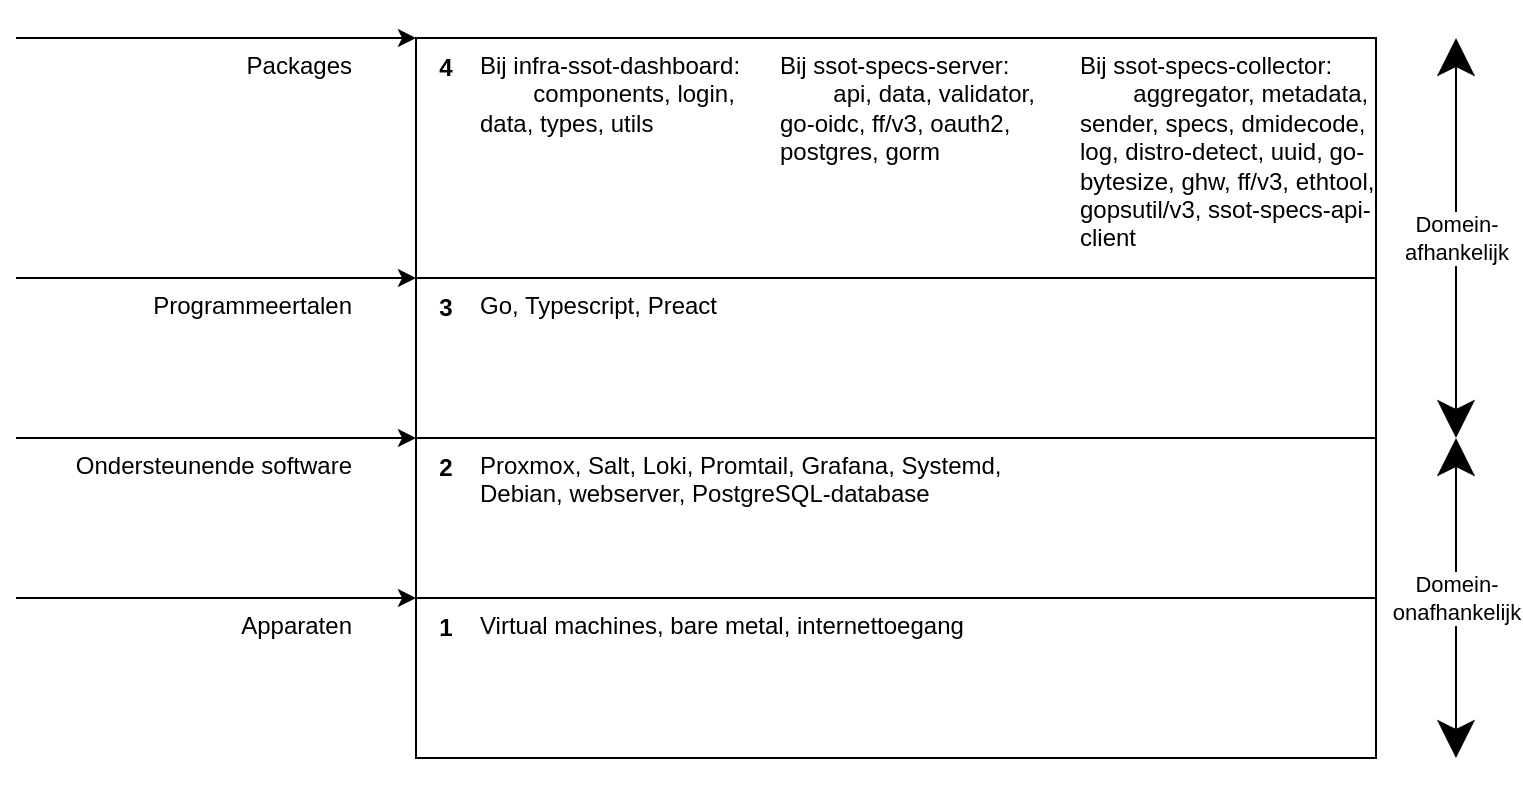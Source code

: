 <mxfile version="21.6.8" type="device">
  <diagram name="Pagina-1" id="W_41ssyrktQeLYSwjEne">
    <mxGraphModel dx="811" dy="772" grid="1" gridSize="10" guides="1" tooltips="1" connect="1" arrows="1" fold="1" page="1" pageScale="1" pageWidth="827" pageHeight="1169" math="0" shadow="0">
      <root>
        <mxCell id="0" />
        <mxCell id="1" parent="0" />
        <mxCell id="Blp9CsG1pDUJ9Vzx_RJN-4" value="" style="rounded=0;whiteSpace=wrap;html=1;fillColor=none;" parent="1" vertex="1">
          <mxGeometry x="240" y="40" width="480" height="120" as="geometry" />
        </mxCell>
        <mxCell id="Blp9CsG1pDUJ9Vzx_RJN-5" value="4" style="text;html=1;strokeColor=none;fillColor=none;align=center;verticalAlign=middle;whiteSpace=wrap;rounded=0;fontStyle=1" parent="1" vertex="1">
          <mxGeometry x="240" y="40" width="30" height="30" as="geometry" />
        </mxCell>
        <mxCell id="Blp9CsG1pDUJ9Vzx_RJN-6" value="" style="rounded=0;whiteSpace=wrap;html=1;fillColor=none;" parent="1" vertex="1">
          <mxGeometry x="240" y="160" width="480" height="80" as="geometry" />
        </mxCell>
        <mxCell id="Blp9CsG1pDUJ9Vzx_RJN-7" value="3" style="text;html=1;strokeColor=none;fillColor=none;align=center;verticalAlign=middle;whiteSpace=wrap;rounded=0;fontStyle=1" parent="1" vertex="1">
          <mxGeometry x="240" y="160" width="30" height="30" as="geometry" />
        </mxCell>
        <mxCell id="Blp9CsG1pDUJ9Vzx_RJN-8" value="" style="rounded=0;whiteSpace=wrap;html=1;fillColor=none;" parent="1" vertex="1">
          <mxGeometry x="240" y="240" width="480" height="80" as="geometry" />
        </mxCell>
        <mxCell id="Blp9CsG1pDUJ9Vzx_RJN-9" value="2" style="text;html=1;strokeColor=none;fillColor=none;align=center;verticalAlign=middle;whiteSpace=wrap;rounded=0;fontStyle=1" parent="1" vertex="1">
          <mxGeometry x="240" y="240" width="30" height="30" as="geometry" />
        </mxCell>
        <mxCell id="Blp9CsG1pDUJ9Vzx_RJN-10" value="" style="rounded=0;whiteSpace=wrap;html=1;fillColor=none;" parent="1" vertex="1">
          <mxGeometry x="240" y="320" width="480" height="80" as="geometry" />
        </mxCell>
        <mxCell id="Blp9CsG1pDUJ9Vzx_RJN-11" value="1" style="text;html=1;strokeColor=none;fillColor=none;align=center;verticalAlign=middle;whiteSpace=wrap;rounded=0;fontStyle=1" parent="1" vertex="1">
          <mxGeometry x="240" y="320" width="30" height="30" as="geometry" />
        </mxCell>
        <mxCell id="Blp9CsG1pDUJ9Vzx_RJN-13" value="Packages" style="text;html=1;strokeColor=none;fillColor=none;align=right;verticalAlign=top;whiteSpace=wrap;rounded=0;" parent="1" vertex="1">
          <mxGeometry x="40" y="40" width="170" height="80" as="geometry" />
        </mxCell>
        <mxCell id="Blp9CsG1pDUJ9Vzx_RJN-14" value="" style="endArrow=classic;html=1;rounded=0;entryX=0;entryY=0;entryDx=0;entryDy=0;exitX=0;exitY=0;exitDx=0;exitDy=0;" parent="1" source="Blp9CsG1pDUJ9Vzx_RJN-13" edge="1">
          <mxGeometry width="50" height="50" relative="1" as="geometry">
            <mxPoint x="130" y="60" as="sourcePoint" />
            <mxPoint x="240" y="40" as="targetPoint" />
          </mxGeometry>
        </mxCell>
        <mxCell id="Blp9CsG1pDUJ9Vzx_RJN-15" value="Programmeertalen" style="text;html=1;strokeColor=none;fillColor=none;align=right;verticalAlign=top;whiteSpace=wrap;rounded=0;" parent="1" vertex="1">
          <mxGeometry x="40" y="160" width="170" height="80" as="geometry" />
        </mxCell>
        <mxCell id="Blp9CsG1pDUJ9Vzx_RJN-16" value="" style="endArrow=classic;html=1;rounded=0;entryX=0;entryY=0;entryDx=0;entryDy=0;exitX=0;exitY=0;exitDx=0;exitDy=0;" parent="1" source="Blp9CsG1pDUJ9Vzx_RJN-15" edge="1">
          <mxGeometry width="50" height="50" relative="1" as="geometry">
            <mxPoint x="130" y="180" as="sourcePoint" />
            <mxPoint x="240" y="160" as="targetPoint" />
          </mxGeometry>
        </mxCell>
        <mxCell id="Blp9CsG1pDUJ9Vzx_RJN-17" value="Ondersteunende software" style="text;html=1;strokeColor=none;fillColor=none;align=right;verticalAlign=top;whiteSpace=wrap;rounded=0;" parent="1" vertex="1">
          <mxGeometry x="40" y="240" width="170" height="80" as="geometry" />
        </mxCell>
        <mxCell id="Blp9CsG1pDUJ9Vzx_RJN-18" value="" style="endArrow=classic;html=1;rounded=0;entryX=0;entryY=0;entryDx=0;entryDy=0;exitX=0;exitY=0;exitDx=0;exitDy=0;" parent="1" source="Blp9CsG1pDUJ9Vzx_RJN-17" edge="1">
          <mxGeometry width="50" height="50" relative="1" as="geometry">
            <mxPoint x="130" y="260" as="sourcePoint" />
            <mxPoint x="240" y="240" as="targetPoint" />
          </mxGeometry>
        </mxCell>
        <mxCell id="Blp9CsG1pDUJ9Vzx_RJN-19" value="Apparaten" style="text;html=1;strokeColor=none;fillColor=none;align=right;verticalAlign=top;whiteSpace=wrap;rounded=0;" parent="1" vertex="1">
          <mxGeometry x="40" y="320" width="170" height="80" as="geometry" />
        </mxCell>
        <mxCell id="Blp9CsG1pDUJ9Vzx_RJN-20" value="" style="endArrow=classic;html=1;rounded=0;entryX=0;entryY=0;entryDx=0;entryDy=0;exitX=0;exitY=0;exitDx=0;exitDy=0;" parent="1" source="Blp9CsG1pDUJ9Vzx_RJN-19" edge="1">
          <mxGeometry width="50" height="50" relative="1" as="geometry">
            <mxPoint x="130" y="340" as="sourcePoint" />
            <mxPoint x="240" y="320" as="targetPoint" />
          </mxGeometry>
        </mxCell>
        <mxCell id="Blp9CsG1pDUJ9Vzx_RJN-21" value="Proxmox, Salt, Loki, Promtail, Grafana, Systemd, Debian, webserver, PostgreSQL-database" style="text;html=1;strokeColor=none;fillColor=none;align=left;verticalAlign=top;whiteSpace=wrap;rounded=0;" parent="1" vertex="1">
          <mxGeometry x="270" y="240" width="290" height="80" as="geometry" />
        </mxCell>
        <mxCell id="Blp9CsG1pDUJ9Vzx_RJN-22" value="Virtual machines, bare metal, internettoegang" style="text;html=1;strokeColor=none;fillColor=none;align=left;verticalAlign=top;whiteSpace=wrap;rounded=0;" parent="1" vertex="1">
          <mxGeometry x="270" y="320" width="290" height="80" as="geometry" />
        </mxCell>
        <mxCell id="Blp9CsG1pDUJ9Vzx_RJN-23" value="Go, Typescript, Preact" style="text;html=1;strokeColor=none;fillColor=none;align=left;verticalAlign=top;whiteSpace=wrap;rounded=0;" parent="1" vertex="1">
          <mxGeometry x="270" y="160" width="290" height="80" as="geometry" />
        </mxCell>
        <mxCell id="TAYsC7_3fF07wC3phgfh-2" value="Bij infra-ssot-dashboard:&lt;br&gt;&lt;span style=&quot;white-space: pre;&quot;&gt;&#x9;&lt;/span&gt;components, login, data, types, utils" style="text;html=1;strokeColor=none;fillColor=none;align=left;verticalAlign=top;whiteSpace=wrap;rounded=0;" vertex="1" parent="1">
          <mxGeometry x="270" y="40" width="140" height="120" as="geometry" />
        </mxCell>
        <mxCell id="TAYsC7_3fF07wC3phgfh-3" value="Bij ssot-specs-server:&lt;br&gt;&lt;span style=&quot;white-space: pre;&quot;&gt;&#x9;&lt;/span&gt;api, data, validator, go-oidc, ff/v3, oauth2, postgres, gorm" style="text;html=1;strokeColor=none;fillColor=none;align=left;verticalAlign=top;whiteSpace=wrap;rounded=0;" vertex="1" parent="1">
          <mxGeometry x="420" y="40" width="150" height="120" as="geometry" />
        </mxCell>
        <mxCell id="TAYsC7_3fF07wC3phgfh-4" value="Bij ssot-specs-collector:&lt;br&gt;&lt;span style=&quot;white-space: pre;&quot;&gt;&#x9;&lt;/span&gt;aggregator, metadata, sender, specs, dmidecode, log, distro-detect, uuid, go-bytesize, ghw, ff/v3, ethtool, gopsutil/v3, ssot-specs-api-client" style="text;html=1;strokeColor=none;fillColor=none;align=left;verticalAlign=top;whiteSpace=wrap;rounded=0;" vertex="1" parent="1">
          <mxGeometry x="570" y="40" width="150" height="120" as="geometry" />
        </mxCell>
        <mxCell id="TAYsC7_3fF07wC3phgfh-8" value="" style="endArrow=classic;html=1;rounded=0;startArrow=classic;startFill=1;endSize=16;startSize=16;" edge="1" parent="1">
          <mxGeometry relative="1" as="geometry">
            <mxPoint x="760" y="400" as="sourcePoint" />
            <mxPoint x="760" y="240" as="targetPoint" />
          </mxGeometry>
        </mxCell>
        <mxCell id="TAYsC7_3fF07wC3phgfh-9" value="Domein-&lt;br&gt;onafhankelijk" style="edgeLabel;resizable=0;html=1;align=center;verticalAlign=middle;" connectable="0" vertex="1" parent="TAYsC7_3fF07wC3phgfh-8">
          <mxGeometry relative="1" as="geometry" />
        </mxCell>
        <mxCell id="TAYsC7_3fF07wC3phgfh-10" value="" style="endArrow=classic;html=1;rounded=0;startArrow=classic;startFill=1;endSize=16;startSize=16;" edge="1" parent="1">
          <mxGeometry relative="1" as="geometry">
            <mxPoint x="760" y="240" as="sourcePoint" />
            <mxPoint x="760" y="40" as="targetPoint" />
          </mxGeometry>
        </mxCell>
        <mxCell id="TAYsC7_3fF07wC3phgfh-11" value="Domein-&lt;br&gt;afhankelijk" style="edgeLabel;resizable=0;html=1;align=center;verticalAlign=middle;" connectable="0" vertex="1" parent="TAYsC7_3fF07wC3phgfh-10">
          <mxGeometry relative="1" as="geometry" />
        </mxCell>
      </root>
    </mxGraphModel>
  </diagram>
</mxfile>
